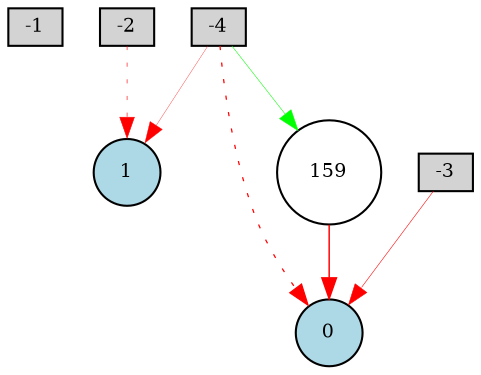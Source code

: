 digraph {
	node [fontsize=9 height=0.2 shape=circle width=0.2]
	-1 [fillcolor=lightgray shape=box style=filled]
	-2 [fillcolor=lightgray shape=box style=filled]
	-3 [fillcolor=lightgray shape=box style=filled]
	-4 [fillcolor=lightgray shape=box style=filled]
	0 [fillcolor=lightblue style=filled]
	1 [fillcolor=lightblue style=filled]
	159 [fillcolor=white style=filled]
	-2 -> 1 [color=red penwidth=0.30083972537263426 style=dotted]
	-3 -> 0 [color=red penwidth=0.27214478345964055 style=solid]
	-4 -> 0 [color=red penwidth=0.6055727185596145 style=dotted]
	-4 -> 1 [color=red penwidth=0.1577579603710209 style=solid]
	-4 -> 159 [color=green penwidth=0.25472343560166777 style=solid]
	159 -> 0 [color=red penwidth=0.7074313293663771 style=solid]
}
